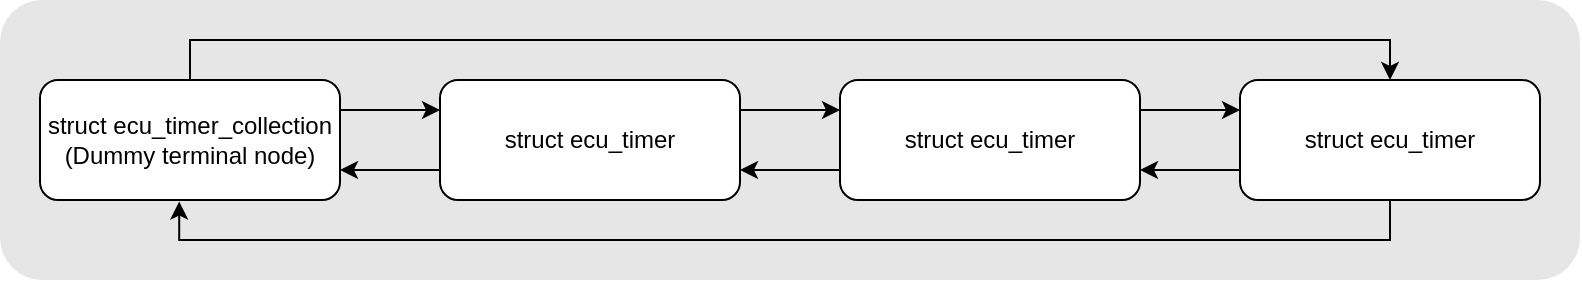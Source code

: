<mxfile version="21.1.2" type="device" pages="2">
  <diagram name="Timer-structure" id="b_uDBBJ2MgNxLQHOcmpQ">
    <mxGraphModel dx="2268" dy="828" grid="1" gridSize="10" guides="1" tooltips="1" connect="1" arrows="1" fold="1" page="1" pageScale="1" pageWidth="850" pageHeight="1100" math="0" shadow="0">
      <root>
        <mxCell id="0" />
        <mxCell id="1" parent="0" />
        <mxCell id="0m-n_d27Zn1V3y7lR1SX-1" value="" style="rounded=1;whiteSpace=wrap;html=1;dashed=1;fillStyle=solid;fillColor=#E6E6E6;strokeColor=none;" parent="1" vertex="1">
          <mxGeometry x="-50" y="380" width="790" height="140" as="geometry" />
        </mxCell>
        <mxCell id="E3zxyAR4qr2r-lfOXRCv-13" style="edgeStyle=orthogonalEdgeStyle;rounded=0;orthogonalLoop=1;jettySize=auto;html=1;exitX=1;exitY=0.25;exitDx=0;exitDy=0;entryX=0;entryY=0.25;entryDx=0;entryDy=0;" parent="1" source="E3zxyAR4qr2r-lfOXRCv-9" target="E3zxyAR4qr2r-lfOXRCv-10" edge="1">
          <mxGeometry relative="1" as="geometry" />
        </mxCell>
        <mxCell id="E3zxyAR4qr2r-lfOXRCv-20" style="edgeStyle=orthogonalEdgeStyle;rounded=0;orthogonalLoop=1;jettySize=auto;html=1;entryX=0.5;entryY=0;entryDx=0;entryDy=0;" parent="1" source="E3zxyAR4qr2r-lfOXRCv-9" target="E3zxyAR4qr2r-lfOXRCv-12" edge="1">
          <mxGeometry relative="1" as="geometry">
            <Array as="points">
              <mxPoint x="45" y="400" />
              <mxPoint x="645" y="400" />
            </Array>
          </mxGeometry>
        </mxCell>
        <mxCell id="E3zxyAR4qr2r-lfOXRCv-9" value="struct ecu_timer_collection&lt;br&gt;(Dummy terminal node)" style="rounded=1;whiteSpace=wrap;html=1;" parent="1" vertex="1">
          <mxGeometry x="-30" y="420" width="150" height="60" as="geometry" />
        </mxCell>
        <mxCell id="E3zxyAR4qr2r-lfOXRCv-14" style="edgeStyle=orthogonalEdgeStyle;rounded=0;orthogonalLoop=1;jettySize=auto;html=1;exitX=0;exitY=0.75;exitDx=0;exitDy=0;entryX=1;entryY=0.75;entryDx=0;entryDy=0;" parent="1" source="E3zxyAR4qr2r-lfOXRCv-10" target="E3zxyAR4qr2r-lfOXRCv-9" edge="1">
          <mxGeometry relative="1" as="geometry" />
        </mxCell>
        <mxCell id="E3zxyAR4qr2r-lfOXRCv-15" style="edgeStyle=orthogonalEdgeStyle;rounded=0;orthogonalLoop=1;jettySize=auto;html=1;exitX=1;exitY=0.25;exitDx=0;exitDy=0;entryX=0;entryY=0.25;entryDx=0;entryDy=0;" parent="1" source="E3zxyAR4qr2r-lfOXRCv-10" target="E3zxyAR4qr2r-lfOXRCv-11" edge="1">
          <mxGeometry relative="1" as="geometry" />
        </mxCell>
        <mxCell id="E3zxyAR4qr2r-lfOXRCv-10" value="struct ecu_timer" style="rounded=1;whiteSpace=wrap;html=1;" parent="1" vertex="1">
          <mxGeometry x="170" y="420" width="150" height="60" as="geometry" />
        </mxCell>
        <mxCell id="E3zxyAR4qr2r-lfOXRCv-16" style="edgeStyle=orthogonalEdgeStyle;rounded=0;orthogonalLoop=1;jettySize=auto;html=1;exitX=0;exitY=0.75;exitDx=0;exitDy=0;entryX=1;entryY=0.75;entryDx=0;entryDy=0;" parent="1" source="E3zxyAR4qr2r-lfOXRCv-11" target="E3zxyAR4qr2r-lfOXRCv-10" edge="1">
          <mxGeometry relative="1" as="geometry" />
        </mxCell>
        <mxCell id="E3zxyAR4qr2r-lfOXRCv-17" style="edgeStyle=orthogonalEdgeStyle;rounded=0;orthogonalLoop=1;jettySize=auto;html=1;exitX=1;exitY=0.25;exitDx=0;exitDy=0;entryX=0;entryY=0.25;entryDx=0;entryDy=0;" parent="1" source="E3zxyAR4qr2r-lfOXRCv-11" target="E3zxyAR4qr2r-lfOXRCv-12" edge="1">
          <mxGeometry relative="1" as="geometry" />
        </mxCell>
        <mxCell id="E3zxyAR4qr2r-lfOXRCv-11" value="struct ecu_timer" style="rounded=1;whiteSpace=wrap;html=1;" parent="1" vertex="1">
          <mxGeometry x="370" y="420" width="150" height="60" as="geometry" />
        </mxCell>
        <mxCell id="E3zxyAR4qr2r-lfOXRCv-18" style="edgeStyle=orthogonalEdgeStyle;rounded=0;orthogonalLoop=1;jettySize=auto;html=1;exitX=0;exitY=0.75;exitDx=0;exitDy=0;entryX=1;entryY=0.75;entryDx=0;entryDy=0;" parent="1" source="E3zxyAR4qr2r-lfOXRCv-12" target="E3zxyAR4qr2r-lfOXRCv-11" edge="1">
          <mxGeometry relative="1" as="geometry" />
        </mxCell>
        <mxCell id="E3zxyAR4qr2r-lfOXRCv-19" style="edgeStyle=orthogonalEdgeStyle;rounded=0;orthogonalLoop=1;jettySize=auto;html=1;entryX=0.464;entryY=1.013;entryDx=0;entryDy=0;entryPerimeter=0;" parent="1" source="E3zxyAR4qr2r-lfOXRCv-12" target="E3zxyAR4qr2r-lfOXRCv-9" edge="1">
          <mxGeometry relative="1" as="geometry">
            <Array as="points">
              <mxPoint x="645" y="500" />
              <mxPoint x="40" y="500" />
            </Array>
          </mxGeometry>
        </mxCell>
        <mxCell id="E3zxyAR4qr2r-lfOXRCv-12" value="struct ecu_timer" style="rounded=1;whiteSpace=wrap;html=1;" parent="1" vertex="1">
          <mxGeometry x="570" y="420" width="150" height="60" as="geometry" />
        </mxCell>
      </root>
    </mxGraphModel>
  </diagram>
  <diagram id="MRhKOPgnAMyhnWef8QOH" name="User-defined-timer">
    <mxGraphModel dx="746" dy="436" grid="1" gridSize="10" guides="1" tooltips="1" connect="1" arrows="1" fold="1" page="1" pageScale="1" pageWidth="850" pageHeight="1100" math="0" shadow="0">
      <root>
        <mxCell id="0" />
        <mxCell id="1" parent="0" />
        <mxCell id="5bX2r2RtYOvgmtIAgZh--1" value="" style="group" vertex="1" connectable="0" parent="1">
          <mxGeometry x="90" y="300" width="540" height="180" as="geometry" />
        </mxCell>
        <mxCell id="1NHUgZrfUA_fVuOd6SKd-7" value="" style="rounded=1;whiteSpace=wrap;html=1;fillStyle=solid;fillColor=#E6E6E6;strokeColor=none;" parent="5bX2r2RtYOvgmtIAgZh--1" vertex="1">
          <mxGeometry y="13.846" width="540" height="152.308" as="geometry" />
        </mxCell>
        <mxCell id="1NHUgZrfUA_fVuOd6SKd-2" value="struct ecu_timer_collection&lt;br style=&quot;border-color: var(--border-color);&quot;&gt;&lt;span style=&quot;&quot;&gt;{&lt;/span&gt;&lt;br style=&quot;border-color: var(--border-color);&quot;&gt;&lt;span style=&quot;&quot;&gt;&lt;span style=&quot;white-space: pre;&quot;&gt;	&lt;/span&gt;....&lt;/span&gt;&lt;br style=&quot;border-color: var(--border-color);&quot;&gt;&lt;span style=&quot;border-color: var(--border-color);&quot;&gt; &lt;/span&gt;&lt;span style=&quot;&quot;&gt;&lt;span style=&quot;white-space: pre;&quot;&gt; &lt;span style=&quot;white-space: pre;&quot;&gt;	&lt;/span&gt;&lt;/span&gt;....&lt;/span&gt;&lt;br style=&quot;border-color: var(--border-color);&quot;&gt;&lt;span style=&quot;border-color: var(--border-color);&quot;&gt; &lt;/span&gt;&lt;span style=&quot;&quot;&gt;&lt;span style=&quot;white-space: pre;&quot;&gt; &lt;span style=&quot;white-space: pre;&quot;&gt;	&lt;/span&gt;&lt;/span&gt;struct i_ecu_timer *driver;&lt;/span&gt;&lt;br style=&quot;border-color: var(--border-color);&quot;&gt;&lt;span style=&quot;&quot;&gt;};&lt;/span&gt;" style="text;html=1;strokeColor=none;fillColor=none;align=left;verticalAlign=middle;whiteSpace=wrap;rounded=0;" parent="5bX2r2RtYOvgmtIAgZh--1" vertex="1">
          <mxGeometry x="14.595" width="248.108" height="180" as="geometry" />
        </mxCell>
        <mxCell id="1NHUgZrfUA_fVuOd6SKd-5" value="Hardware timer defined by user." style="rounded=1;whiteSpace=wrap;html=1;" parent="5bX2r2RtYOvgmtIAgZh--1" vertex="1">
          <mxGeometry x="350.27" y="27.692" width="175.135" height="83.077" as="geometry" />
        </mxCell>
        <mxCell id="5bX2r2RtYOvgmtIAgZh--7" style="edgeStyle=orthogonalEdgeStyle;rounded=0;orthogonalLoop=1;jettySize=auto;html=1;entryX=0;entryY=0.5;entryDx=0;entryDy=0;" edge="1" parent="5bX2r2RtYOvgmtIAgZh--1" target="1NHUgZrfUA_fVuOd6SKd-5">
          <mxGeometry relative="1" as="geometry">
            <mxPoint x="183" y="113" as="sourcePoint" />
          </mxGeometry>
        </mxCell>
      </root>
    </mxGraphModel>
  </diagram>
</mxfile>
